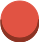 <?xml version="1.0" encoding="UTF-8"?>
<dia:diagram xmlns:dia="http://www.lysator.liu.se/~alla/dia/">
  <dia:layer name="Fondo" visible="true" active="true">
    <dia:group>
      <dia:group>
        <dia:group>
          <dia:group>
            <dia:object type="Standard - Beziergon" version="0" id="O0">
              <dia:attribute name="obj_pos">
                <dia:point val="2.5,1.481"/>
              </dia:attribute>
              <dia:attribute name="obj_bb">
                <dia:rectangle val="1.562,1.481;3.438,3.343"/>
              </dia:attribute>
              <dia:attribute name="bez_points">
                <dia:point val="2.5,1.481"/>
                <dia:point val="3.019,1.481"/>
                <dia:point val="3.438,1.897"/>
                <dia:point val="3.438,2.412"/>
                <dia:point val="3.438,2.926"/>
                <dia:point val="3.019,3.343"/>
                <dia:point val="2.5,3.343"/>
                <dia:point val="1.982,3.343"/>
                <dia:point val="1.562,2.926"/>
                <dia:point val="1.562,2.412"/>
                <dia:point val="1.562,1.897"/>
                <dia:point val="1.982,1.481"/>
              </dia:attribute>
              <dia:attribute name="corner_types">
                <dia:enum val="48895168"/>
                <dia:enum val="0"/>
                <dia:enum val="0"/>
                <dia:enum val="0"/>
                <dia:enum val="0"/>
              </dia:attribute>
              <dia:attribute name="line_color">
                <dia:color val="#e15343"/>
              </dia:attribute>
              <dia:attribute name="line_width">
                <dia:real val="0"/>
              </dia:attribute>
              <dia:attribute name="inner_color">
                <dia:color val="#e15343"/>
              </dia:attribute>
              <dia:attribute name="show_background">
                <dia:boolean val="true"/>
              </dia:attribute>
            </dia:object>
          </dia:group>
          <dia:group>
            <dia:object type="Standard - BezierLine" version="0" id="O1">
              <dia:attribute name="obj_pos">
                <dia:point val="3.438,2.412"/>
              </dia:attribute>
              <dia:attribute name="obj_bb">
                <dia:rectangle val="2.429,2.412;4.429,2.864"/>
              </dia:attribute>
              <dia:attribute name="bez_points">
                <dia:point val="3.438,2.412"/>
                <dia:point val="3.438,2.588"/>
                <dia:point val="3.438,2.412"/>
                <dia:point val="3.438,2.588"/>
                <dia:point val="3.438,2.633"/>
                <dia:point val="3.435,2.677"/>
                <dia:point val="3.429,2.721"/>
                <dia:point val="3.429,2.545"/>
                <dia:point val="3.429,2.721"/>
                <dia:point val="3.429,2.545"/>
                <dia:point val="3.435,2.501"/>
                <dia:point val="3.438,2.457"/>
                <dia:point val="3.438,2.412"/>
              </dia:attribute>
              <dia:attribute name="corner_types">
                <dia:enum val="0"/>
                <dia:enum val="0"/>
                <dia:enum val="0"/>
                <dia:enum val="0"/>
                <dia:enum val="0"/>
              </dia:attribute>
              <dia:attribute name="line_color">
                <dia:color val="#8c3323"/>
              </dia:attribute>
              <dia:attribute name="line_width">
                <dia:real val="0"/>
              </dia:attribute>
            </dia:object>
            <dia:object type="Standard - BezierLine" version="0" id="O2">
              <dia:attribute name="obj_pos">
                <dia:point val="3.429,2.545"/>
              </dia:attribute>
              <dia:attribute name="obj_bb">
                <dia:rectangle val="3.394,2.545;3.429,2.871"/>
              </dia:attribute>
              <dia:attribute name="bez_points">
                <dia:point val="3.429,2.545"/>
                <dia:point val="3.429,2.721"/>
                <dia:point val="3.429,2.545"/>
                <dia:point val="3.429,2.721"/>
                <dia:point val="3.421,2.772"/>
                <dia:point val="3.41,2.823"/>
                <dia:point val="3.394,2.871"/>
                <dia:point val="3.394,2.695"/>
                <dia:point val="3.394,2.871"/>
                <dia:point val="3.394,2.695"/>
                <dia:point val="3.41,2.647"/>
                <dia:point val="3.421,2.597"/>
                <dia:point val="3.429,2.545"/>
              </dia:attribute>
              <dia:attribute name="corner_types">
                <dia:enum val="0"/>
                <dia:enum val="0"/>
                <dia:enum val="0"/>
                <dia:enum val="0"/>
                <dia:enum val="0"/>
              </dia:attribute>
              <dia:attribute name="line_color">
                <dia:color val="#8c3323"/>
              </dia:attribute>
              <dia:attribute name="line_width">
                <dia:real val="0"/>
              </dia:attribute>
            </dia:object>
            <dia:object type="Standard - BezierLine" version="0" id="O3">
              <dia:attribute name="obj_pos">
                <dia:point val="3.394,2.695"/>
              </dia:attribute>
              <dia:attribute name="obj_bb">
                <dia:rectangle val="3.323,2.695;3.394,3.035"/>
              </dia:attribute>
              <dia:attribute name="bez_points">
                <dia:point val="3.394,2.695"/>
                <dia:point val="3.394,2.871"/>
                <dia:point val="3.394,2.695"/>
                <dia:point val="3.394,2.871"/>
                <dia:point val="3.376,2.928"/>
                <dia:point val="3.352,2.983"/>
                <dia:point val="3.323,3.035"/>
                <dia:point val="3.323,2.859"/>
                <dia:point val="3.323,3.035"/>
                <dia:point val="3.323,2.859"/>
                <dia:point val="3.352,2.807"/>
                <dia:point val="3.376,2.752"/>
                <dia:point val="3.394,2.695"/>
              </dia:attribute>
              <dia:attribute name="corner_types">
                <dia:enum val="0"/>
                <dia:enum val="0"/>
                <dia:enum val="0"/>
                <dia:enum val="0"/>
                <dia:enum val="0"/>
              </dia:attribute>
              <dia:attribute name="line_color">
                <dia:color val="#8c3323"/>
              </dia:attribute>
              <dia:attribute name="line_width">
                <dia:real val="0"/>
              </dia:attribute>
            </dia:object>
            <dia:object type="Standard - BezierLine" version="0" id="O4">
              <dia:attribute name="obj_pos">
                <dia:point val="3.323,2.859"/>
              </dia:attribute>
              <dia:attribute name="obj_bb">
                <dia:rectangle val="0.562,2.412;3.323,3.519"/>
              </dia:attribute>
              <dia:attribute name="bez_points">
                <dia:point val="3.323,2.859"/>
                <dia:point val="3.323,3.035"/>
                <dia:point val="3.323,2.859"/>
                <dia:point val="3.323,3.035"/>
                <dia:point val="3.164,3.324"/>
                <dia:point val="2.855,3.519"/>
                <dia:point val="2.5,3.519"/>
                <dia:point val="1.982,3.519"/>
                <dia:point val="1.562,3.102"/>
                <dia:point val="1.562,2.588"/>
                <dia:point val="1.562,2.412"/>
                <dia:point val="1.562,2.588"/>
                <dia:point val="1.562,2.412"/>
                <dia:point val="1.562,2.926"/>
                <dia:point val="1.982,3.343"/>
                <dia:point val="2.5,3.343"/>
                <dia:point val="2.855,3.343"/>
                <dia:point val="3.164,3.148"/>
                <dia:point val="3.323,2.859"/>
              </dia:attribute>
              <dia:attribute name="corner_types">
                <dia:enum val="0"/>
                <dia:enum val="0"/>
                <dia:enum val="0"/>
                <dia:enum val="0"/>
                <dia:enum val="0"/>
                <dia:enum val="0"/>
                <dia:enum val="0"/>
              </dia:attribute>
              <dia:attribute name="line_color">
                <dia:color val="#8c3323"/>
              </dia:attribute>
              <dia:attribute name="line_width">
                <dia:real val="0"/>
              </dia:attribute>
            </dia:object>
          </dia:group>
          <dia:object type="Standard - Beziergon" version="0" id="O5">
            <dia:attribute name="obj_pos">
              <dia:point val="3.438,2.412"/>
            </dia:attribute>
            <dia:attribute name="obj_bb">
              <dia:rectangle val="0.562,2.412;4.438,3.519"/>
            </dia:attribute>
            <dia:attribute name="bez_points">
              <dia:point val="3.438,2.412"/>
              <dia:point val="3.438,2.588"/>
              <dia:point val="3.438,2.412"/>
              <dia:point val="3.438,2.588"/>
              <dia:point val="3.438,3.102"/>
              <dia:point val="3.019,3.519"/>
              <dia:point val="2.5,3.519"/>
              <dia:point val="1.982,3.519"/>
              <dia:point val="1.562,3.102"/>
              <dia:point val="1.562,2.588"/>
              <dia:point val="1.562,2.412"/>
              <dia:point val="1.562,2.588"/>
              <dia:point val="1.562,2.412"/>
              <dia:point val="1.562,2.926"/>
              <dia:point val="1.982,3.343"/>
              <dia:point val="2.5,3.343"/>
              <dia:point val="3.019,3.343"/>
              <dia:point val="3.438,2.926"/>
            </dia:attribute>
            <dia:attribute name="corner_types">
              <dia:enum val="-1525258568"/>
              <dia:enum val="0"/>
              <dia:enum val="0"/>
              <dia:enum val="0"/>
              <dia:enum val="0"/>
              <dia:enum val="0"/>
              <dia:enum val="0"/>
            </dia:attribute>
            <dia:attribute name="line_color">
              <dia:color val="#8c3323"/>
            </dia:attribute>
            <dia:attribute name="line_width">
              <dia:real val="0"/>
            </dia:attribute>
            <dia:attribute name="inner_color">
              <dia:color val="#8c3323"/>
            </dia:attribute>
            <dia:attribute name="show_background">
              <dia:boolean val="true"/>
            </dia:attribute>
          </dia:object>
        </dia:group>
      </dia:group>
    </dia:group>
  </dia:layer>
</dia:diagram>

